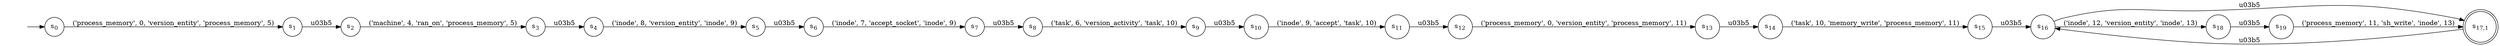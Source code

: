 digraph NFA {
    rankdir = LR;
    I [style = invis];
    I -> S0;
    S0 [label = <s<sub>0</sub>>, shape = circle];
    S1 [label = <s<sub>1</sub>>, shape = circle];
    S2 [label = <s<sub>2</sub>>, shape = circle];
    S3 [label = <s<sub>3</sub>>, shape = circle];
    S4 [label = <s<sub>4</sub>>, shape = circle];
    S5 [label = <s<sub>5</sub>>, shape = circle];
    S6 [label = <s<sub>6</sub>>, shape = circle];
    S7 [label = <s<sub>7</sub>>, shape = circle];
    S8 [label = <s<sub>8</sub>>, shape = circle];
    S9 [label = <s<sub>9</sub>>, shape = circle];
    S10 [label = <s<sub>10</sub>>, shape = circle];
    S11 [label = <s<sub>11</sub>>, shape = circle];
    S12 [label = <s<sub>12</sub>>, shape = circle];
    S13 [label = <s<sub>13</sub>>, shape = circle];
    S14 [label = <s<sub>14</sub>>, shape = circle];
    S15 [label = <s<sub>15</sub>>, shape = circle];
    S16 [label = <s<sub>16</sub>>, shape = circle];
    S17 [label = <s<sub>17,1</sub>>, shape = circle, peripheries = 2];
    S17 -> S16 [label = "\u03b5"];
    S16 -> S17 [label = "\u03b5"];
    S18 [label = <s<sub>18</sub>>, shape = circle];
    S19 [label = <s<sub>19</sub>>, shape = circle];
    S19 -> S17 [label = "('process_memory', 11, 'sh_write', 'inode', 13)"];
    S18 -> S19 [label = "\u03b5"];
    S16 -> S18 [label = "('inode', 12, 'version_entity', 'inode', 13)"];
    S15 -> S16 [label = "\u03b5"];
    S14 -> S15 [label = "('task', 10, 'memory_write', 'process_memory', 11)"];
    S13 -> S14 [label = "\u03b5"];
    S12 -> S13 [label = "('process_memory', 0, 'version_entity', 'process_memory', 11)"];
    S11 -> S12 [label = "\u03b5"];
    S10 -> S11 [label = "('inode', 9, 'accept', 'task', 10)"];
    S9 -> S10 [label = "\u03b5"];
    S8 -> S9 [label = "('task', 6, 'version_activity', 'task', 10)"];
    S7 -> S8 [label = "\u03b5"];
    S6 -> S7 [label = "('inode', 7, 'accept_socket', 'inode', 9)"];
    S5 -> S6 [label = "\u03b5"];
    S4 -> S5 [label = "('inode', 8, 'version_entity', 'inode', 9)"];
    S3 -> S4 [label = "\u03b5"];
    S2 -> S3 [label = "('machine', 4, 'ran_on', 'process_memory', 5)"];
    S1 -> S2 [label = "\u03b5"];
    S0 -> S1 [label = "('process_memory', 0, 'version_entity', 'process_memory', 5)"];
}
